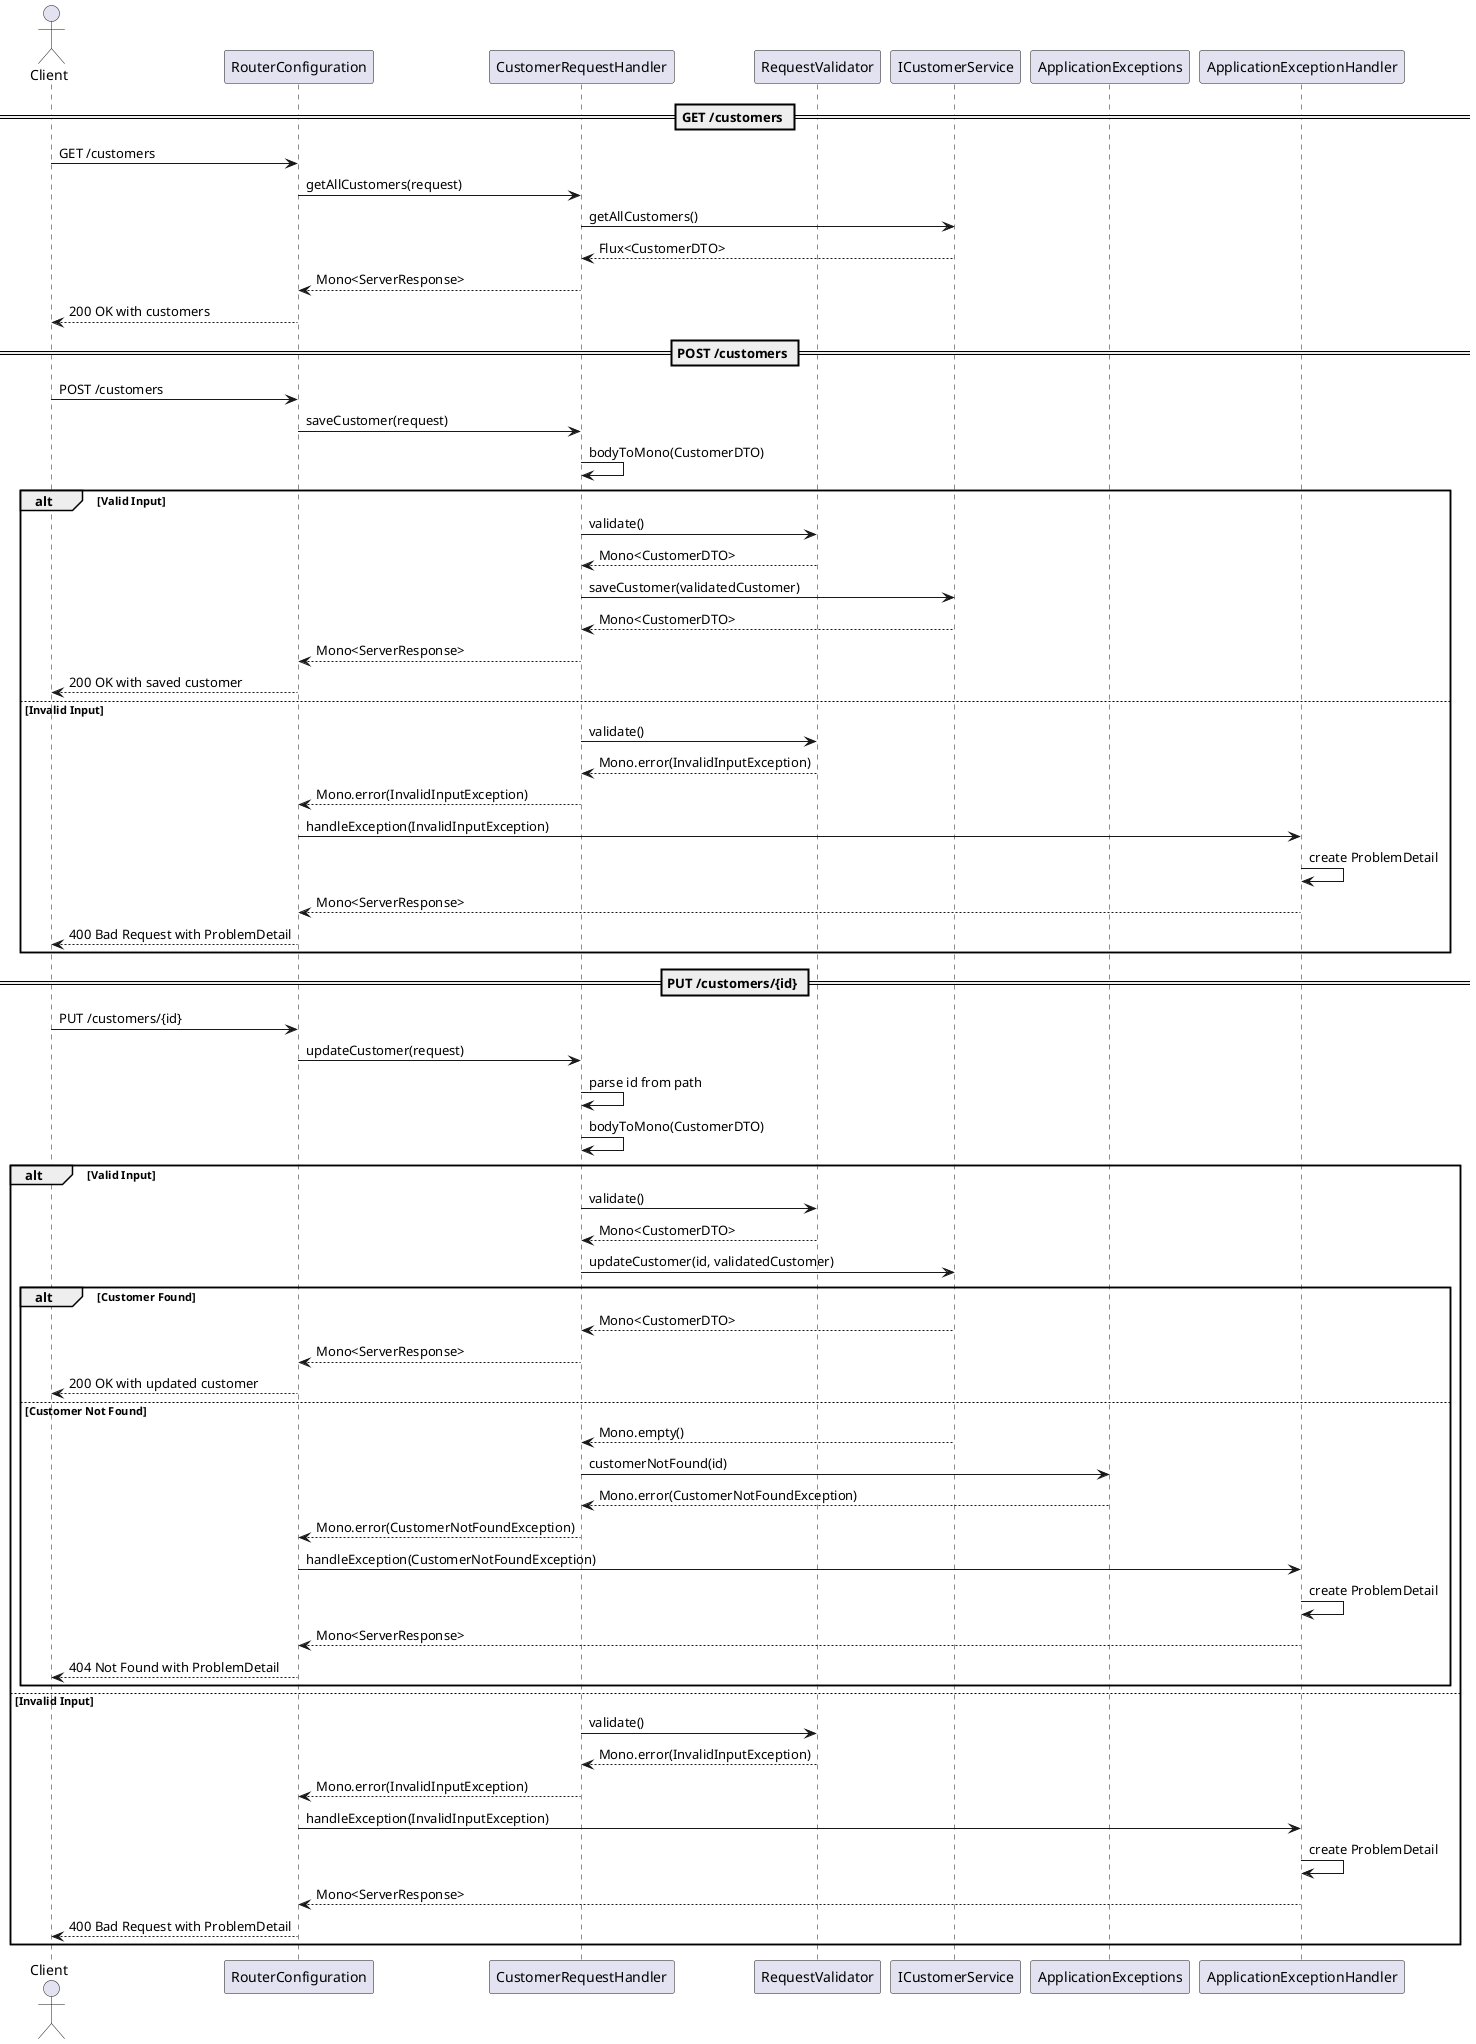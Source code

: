 @startuml CustomerRequestHandler Sequence Diagram

actor Client
participant "RouterConfiguration" as Router
participant "CustomerRequestHandler" as Handler
participant "RequestValidator" as Validator
participant "ICustomerService" as Service
participant "ApplicationExceptions" as Exceptions
participant "ApplicationExceptionHandler" as ExceptionHandler

== GET /customers ==
Client -> Router: GET /customers
Router -> Handler: getAllCustomers(request)
Handler -> Service: getAllCustomers()
Service --> Handler: Flux<CustomerDTO>
Handler --> Router: Mono<ServerResponse>
Router --> Client: 200 OK with customers

== POST /customers ==
Client -> Router: POST /customers
Router -> Handler: saveCustomer(request)
Handler -> Handler: bodyToMono(CustomerDTO)
alt Valid Input
    Handler -> Validator: validate()
    Validator --> Handler: Mono<CustomerDTO>
    Handler -> Service: saveCustomer(validatedCustomer)
    Service --> Handler: Mono<CustomerDTO>
    Handler --> Router: Mono<ServerResponse>
    Router --> Client: 200 OK with saved customer
else Invalid Input
    Handler -> Validator: validate()
    Validator --> Handler: Mono.error(InvalidInputException)
    Handler --> Router: Mono.error(InvalidInputException)
    Router -> ExceptionHandler: handleException(InvalidInputException)
    ExceptionHandler -> ExceptionHandler: create ProblemDetail
    ExceptionHandler --> Router: Mono<ServerResponse>
    Router --> Client: 400 Bad Request with ProblemDetail
end

== PUT /customers/{id} ==
Client -> Router: PUT /customers/{id}
Router -> Handler: updateCustomer(request)
Handler -> Handler: parse id from path
Handler -> Handler: bodyToMono(CustomerDTO)
alt Valid Input
    Handler -> Validator: validate()
    Validator --> Handler: Mono<CustomerDTO>
    Handler -> Service: updateCustomer(id, validatedCustomer)
    alt Customer Found
        Service --> Handler: Mono<CustomerDTO>
        Handler --> Router: Mono<ServerResponse>
        Router --> Client: 200 OK with updated customer
    else Customer Not Found
        Service --> Handler: Mono.empty()
        Handler -> Exceptions: customerNotFound(id)
        Exceptions --> Handler: Mono.error(CustomerNotFoundException)
        Handler --> Router: Mono.error(CustomerNotFoundException)
        Router -> ExceptionHandler: handleException(CustomerNotFoundException)
        ExceptionHandler -> ExceptionHandler: create ProblemDetail
        ExceptionHandler --> Router: Mono<ServerResponse>
        Router --> Client: 404 Not Found with ProblemDetail
    end
else Invalid Input
    Handler -> Validator: validate()
    Validator --> Handler: Mono.error(InvalidInputException)
    Handler --> Router: Mono.error(InvalidInputException)
    Router -> ExceptionHandler: handleException(InvalidInputException)
    ExceptionHandler -> ExceptionHandler: create ProblemDetail
    ExceptionHandler --> Router: Mono<ServerResponse>
    Router --> Client: 400 Bad Request with ProblemDetail
end

@enduml 